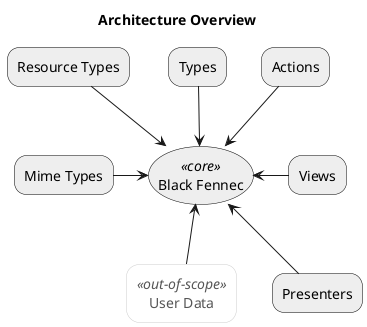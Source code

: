 @startuml architecture overview

skinparam rectangle {
    BackgroundColor #EEE
    ArrowColor Black
    BorderColor Black
    roundCorner 25
}

skinparam rectangle<<out-of-scope>> {
    BorderColor #CCC
    BackgroundColor #FFF
    FontColor #555
}

skinparam rectangle<<core>> {
    roundCorner 1000
}

title Architecture Overview

rectangle Types
rectangle Actions
rectangle Views
rectangle Presenters
rectangle "Mime Types" as MT
rectangle "Resource Types" as RT
rectangle "User Data" as UD <<out-of-scope>>
rectangle "Black Fennec" as BF <<core>>

Types           -down->       BF
Actions         -down->         BF
Views           -left->         BF
Presenters      -left->         BF
MT              -right->         BF
RT              -right->         BF
UD              -up->         BF

Presenters      -[hidden]up->   Views
MT              -[hidden]up->   RT

@enduml
